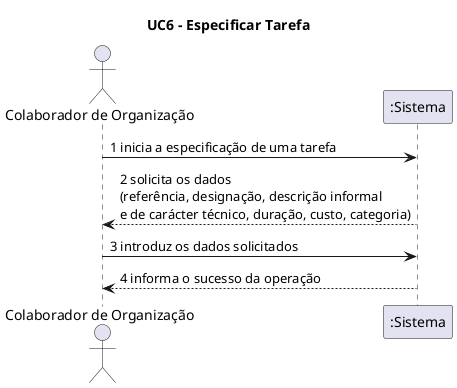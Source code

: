 @startuml
title UC6 - Especificar Tarefa

actor "Colaborador de Organização" as Colaborador
participant ":Sistema" as Sistema

Colaborador -> Sistema: 1 inicia a especificação de uma tarefa
Sistema --> Colaborador: 2 solicita os dados \n(referência, designação, descrição informal \ne de carácter técnico, duração, custo, categoria)
Colaborador -> Sistema: 3 introduz os dados solicitados
Sistema --> Colaborador: 4 informa o sucesso da operação
@enduml